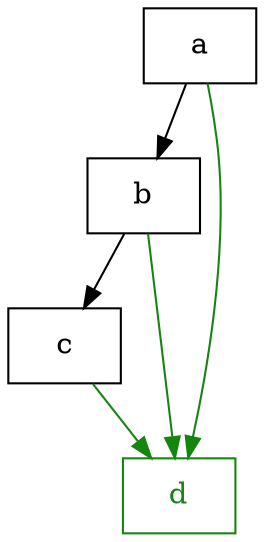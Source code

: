 digraph D {
    node1 [shape="rectangle",label="a"]
    
    node2 [shape="rectangle",label="b"]
    
    node3 [shape="rectangle",label="c"]
    
    node4 [color="#158510",fontcolor="#158510",shape="rectangle",label="d"]
    
    node1 -> node2 []
    node1 -> node4 [color="#158510",]
    node2 -> node3 []
    node2 -> node4 [color="#158510",]
    node3 -> node4 [color="#158510",]
}
